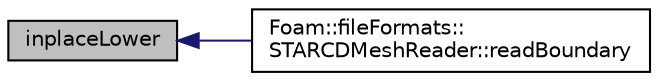 digraph "inplaceLower"
{
  bgcolor="transparent";
  edge [fontname="Helvetica",fontsize="10",labelfontname="Helvetica",labelfontsize="10"];
  node [fontname="Helvetica",fontsize="10",shape=record];
  rankdir="LR";
  Node1 [label="inplaceLower",height=0.2,width=0.4,color="black", fillcolor="grey75", style="filled" fontcolor="black"];
  Node1 -> Node2 [dir="back",color="midnightblue",fontsize="10",style="solid",fontname="Helvetica"];
  Node2 [label="Foam::fileFormats::\lSTARCDMeshReader::readBoundary",height=0.2,width=0.4,color="black",URL="$classFoam_1_1fileFormats_1_1STARCDMeshReader.html#aaa5ec51e2b805018e53dda083fdaf762",tooltip="Read boundary (cell/face) definitions. "];
}
